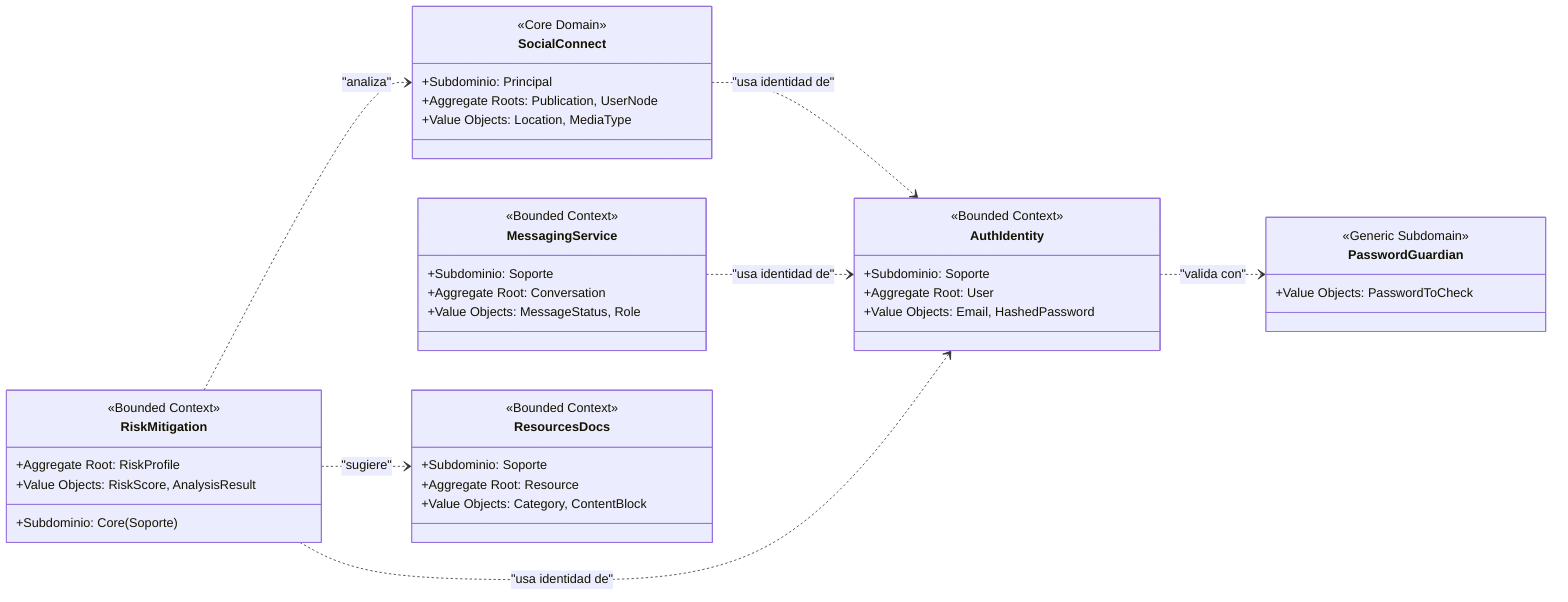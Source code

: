 classDiagram
    direction LR

    class AuthIdentity {
        <<Bounded Context>>
        +Subdominio: Soporte
        +Aggregate Root: User
        +Value Objects: Email, HashedPassword
    }

    class SocialConnect {
        <<Core Domain>>
        +Subdominio: Principal
        +Aggregate Roots: Publication, UserNode
        +Value Objects: Location, MediaType
    }

    class MessagingService {
        <<Bounded Context>>
        +Subdominio: Soporte
        +Aggregate Root: Conversation
        +Value Objects: MessageStatus, Role
    }

    class RiskMitigation {
        <<Bounded Context>>
        +Subdominio: Core (Soporte)
        +Aggregate Root: RiskProfile
        +Value Objects: RiskScore, AnalysisResult
    }

    class ResourcesDocs {
        <<Bounded Context>>
        +Subdominio: Soporte
        +Aggregate Root: Resource
        +Value Objects: Category, ContentBlock
    }

    class PasswordGuardian {
        <<Generic Subdomain>>
        +Value Objects: PasswordToCheck
    }

    %% Relaciones de Dependencia
    SocialConnect ..> AuthIdentity : "usa identidad de"
    MessagingService ..> AuthIdentity : "usa identidad de"
    RiskMitigation ..> AuthIdentity : "usa identidad de"
    AuthIdentity ..> PasswordGuardian : "valida con"
    RiskMitigation ..> SocialConnect : "analiza"
    RiskMitigation ..> ResourcesDocs : "sugiere"